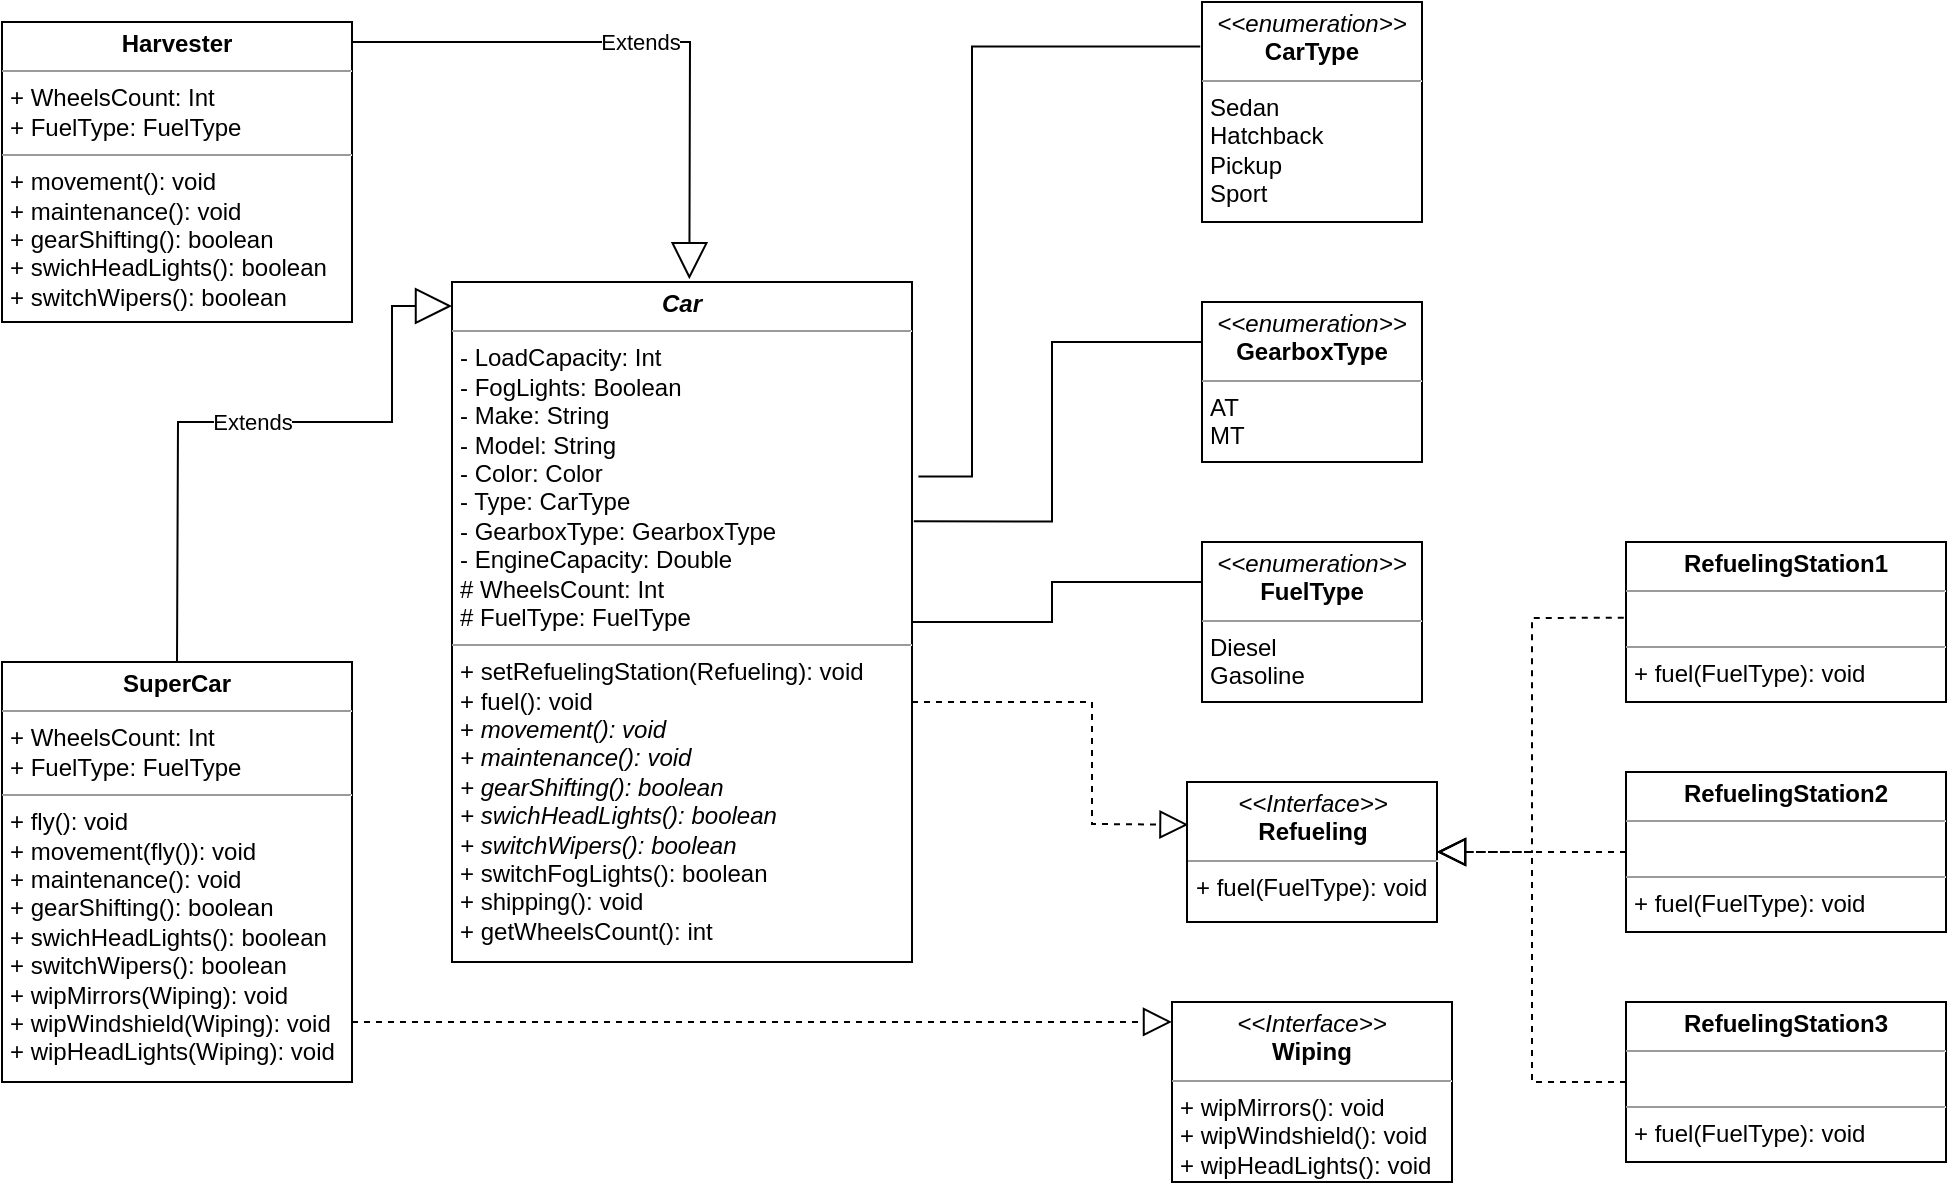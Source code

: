 <mxfile version="20.6.2" type="device"><diagram id="sjYUrGCQCqwIVw0eiuOm" name="Страница 1"><mxGraphModel dx="1024" dy="612" grid="1" gridSize="10" guides="1" tooltips="1" connect="1" arrows="1" fold="1" page="1" pageScale="1" pageWidth="1654" pageHeight="1169" math="0" shadow="0"><root><mxCell id="0"/><mxCell id="1" parent="0"/><mxCell id="6hgJEnGLAnA_up6zW6fK-1" value="&lt;p style=&quot;margin:0px;margin-top:4px;text-align:center;&quot;&gt;&lt;b&gt;&lt;i&gt;Car&lt;/i&gt;&lt;/b&gt;&lt;/p&gt;&lt;hr size=&quot;1&quot;&gt;&lt;p style=&quot;margin:0px;margin-left:4px;&quot;&gt;- LoadCapacity: Int&lt;/p&gt;&lt;p style=&quot;margin:0px;margin-left:4px;&quot;&gt;- FogLights: Boolean&lt;/p&gt;&lt;p style=&quot;margin:0px;margin-left:4px;&quot;&gt;- Make: String&lt;/p&gt;&lt;p style=&quot;margin:0px;margin-left:4px;&quot;&gt;- Model: String&lt;/p&gt;&lt;p style=&quot;margin:0px;margin-left:4px;&quot;&gt;- Color: Color&lt;/p&gt;&lt;p style=&quot;margin:0px;margin-left:4px;&quot;&gt;- Type: CarType&lt;/p&gt;&lt;p style=&quot;margin:0px;margin-left:4px;&quot;&gt;- GearboxType: GearboxType&lt;/p&gt;&lt;p style=&quot;margin:0px;margin-left:4px;&quot;&gt;- EngineCapacity: Double&lt;/p&gt;&lt;p style=&quot;margin:0px;margin-left:4px;&quot;&gt;# WheelsCount: Int&lt;/p&gt;&lt;p style=&quot;margin:0px;margin-left:4px;&quot;&gt;# FuelType: FuelType&lt;/p&gt;&lt;hr size=&quot;1&quot;&gt;&lt;p style=&quot;margin:0px;margin-left:4px;&quot;&gt;+&amp;nbsp;setRefuelingStation(Refueling): void&lt;/p&gt;&lt;p style=&quot;margin:0px;margin-left:4px;&quot;&gt;+ fuel(): void&lt;/p&gt;&lt;p style=&quot;margin:0px;margin-left:4px;&quot;&gt;+ &lt;i&gt;movement(): void&lt;/i&gt;&lt;/p&gt;&lt;p style=&quot;margin:0px;margin-left:4px;&quot;&gt;&lt;i style=&quot;&quot;&gt;+ maintenance(): void&lt;/i&gt;&lt;/p&gt;&lt;p style=&quot;margin:0px;margin-left:4px;&quot;&gt;&lt;i style=&quot;&quot;&gt;+ gearShifting(): boolean&lt;/i&gt;&lt;/p&gt;&lt;p style=&quot;margin:0px;margin-left:4px;&quot;&gt;&lt;i style=&quot;&quot;&gt;+ swichHeadLights(): boolean&lt;/i&gt;&lt;/p&gt;&lt;p style=&quot;margin:0px;margin-left:4px;&quot;&gt;&lt;i style=&quot;&quot;&gt;+ switchWipers(): boolean&lt;/i&gt;&lt;/p&gt;&lt;p style=&quot;margin:0px;margin-left:4px;&quot;&gt;+ switchFogLights(): boolean&lt;/p&gt;&lt;p style=&quot;margin:0px;margin-left:4px;&quot;&gt;+ shipping(): void&lt;/p&gt;&lt;p style=&quot;margin:0px;margin-left:4px;&quot;&gt;+ getWheelsCount(): int&lt;/p&gt;" style="verticalAlign=top;align=left;overflow=fill;fontSize=12;fontFamily=Helvetica;html=1;" parent="1" vertex="1"><mxGeometry x="360" y="250" width="230" height="340" as="geometry"/></mxCell><mxCell id="6hgJEnGLAnA_up6zW6fK-2" value="&lt;p style=&quot;margin:0px;margin-top:4px;text-align:center;&quot;&gt;&lt;i&gt;&amp;lt;&amp;lt;Interface&amp;gt;&amp;gt;&lt;/i&gt;&lt;br&gt;&lt;b&gt;Wiping&lt;/b&gt;&lt;/p&gt;&lt;hr size=&quot;1&quot;&gt;&lt;p style=&quot;margin:0px;margin-left:4px;&quot;&gt;+ wipMirrors(): void&lt;br&gt;+ wipWindshield(): void&lt;/p&gt;&lt;p style=&quot;margin:0px;margin-left:4px;&quot;&gt;+ wipHeadLights(): void&lt;/p&gt;" style="verticalAlign=top;align=left;overflow=fill;fontSize=12;fontFamily=Helvetica;html=1;" parent="1" vertex="1"><mxGeometry x="720" y="610" width="140" height="90" as="geometry"/></mxCell><mxCell id="6hgJEnGLAnA_up6zW6fK-3" value="&lt;p style=&quot;margin:0px;margin-top:4px;text-align:center;&quot;&gt;&lt;b&gt;RefuelingStation1&lt;/b&gt;&lt;/p&gt;&lt;hr size=&quot;1&quot;&gt;&lt;p style=&quot;margin:0px;margin-left:4px;&quot;&gt;&lt;br&gt;&lt;/p&gt;&lt;hr size=&quot;1&quot;&gt;&lt;p style=&quot;margin:0px;margin-left:4px;&quot;&gt;+ fuel(FuelType): void&lt;/p&gt;" style="verticalAlign=top;align=left;overflow=fill;fontSize=12;fontFamily=Helvetica;html=1;" parent="1" vertex="1"><mxGeometry x="947" y="380" width="160" height="80" as="geometry"/></mxCell><mxCell id="6hgJEnGLAnA_up6zW6fK-4" value="&lt;p style=&quot;margin:0px;margin-top:4px;text-align:center;&quot;&gt;&lt;b&gt;RefuelingStation2&lt;/b&gt;&lt;/p&gt;&lt;hr size=&quot;1&quot;&gt;&lt;p style=&quot;margin:0px;margin-left:4px;&quot;&gt;&lt;br&gt;&lt;/p&gt;&lt;hr size=&quot;1&quot;&gt;&lt;p style=&quot;margin:0px;margin-left:4px;&quot;&gt;+ fuel(FuelType): void&lt;/p&gt;" style="verticalAlign=top;align=left;overflow=fill;fontSize=12;fontFamily=Helvetica;html=1;" parent="1" vertex="1"><mxGeometry x="947" y="495" width="160" height="80" as="geometry"/></mxCell><mxCell id="6hgJEnGLAnA_up6zW6fK-5" value="&lt;p style=&quot;margin:0px;margin-top:4px;text-align:center;&quot;&gt;&lt;b&gt;RefuelingStation3&lt;/b&gt;&lt;/p&gt;&lt;hr size=&quot;1&quot;&gt;&lt;p style=&quot;margin:0px;margin-left:4px;&quot;&gt;&lt;br&gt;&lt;/p&gt;&lt;hr size=&quot;1&quot;&gt;&lt;p style=&quot;margin:0px;margin-left:4px;&quot;&gt;+ fuel(FuelType): void&lt;/p&gt;" style="verticalAlign=top;align=left;overflow=fill;fontSize=12;fontFamily=Helvetica;html=1;" parent="1" vertex="1"><mxGeometry x="947" y="610" width="160" height="80" as="geometry"/></mxCell><mxCell id="6hgJEnGLAnA_up6zW6fK-6" value="&lt;p style=&quot;margin:0px;margin-top:4px;text-align:center;&quot;&gt;&lt;i&gt;&amp;lt;&amp;lt;Interface&amp;gt;&amp;gt;&lt;/i&gt;&lt;br&gt;&lt;b&gt;Refueling&lt;/b&gt;&lt;/p&gt;&lt;hr size=&quot;1&quot;&gt;&lt;p style=&quot;margin:0px;margin-left:4px;&quot;&gt;+ fuel(FuelType): void&lt;br&gt;&lt;/p&gt;" style="verticalAlign=top;align=left;overflow=fill;fontSize=12;fontFamily=Helvetica;html=1;" parent="1" vertex="1"><mxGeometry x="727.5" y="500" width="125" height="70" as="geometry"/></mxCell><mxCell id="6hgJEnGLAnA_up6zW6fK-7" value="&lt;p style=&quot;margin:0px;margin-top:4px;text-align:center;&quot;&gt;&lt;i&gt;&amp;lt;&amp;lt;enumeration&amp;gt;&amp;gt;&lt;/i&gt;&lt;br&gt;&lt;b&gt;CarType&lt;/b&gt;&lt;/p&gt;&lt;hr size=&quot;1&quot;&gt;&lt;p style=&quot;margin:0px;margin-left:4px;&quot;&gt;Sedan&lt;/p&gt;&lt;p style=&quot;margin:0px;margin-left:4px;&quot;&gt;Hatchback&lt;/p&gt;&lt;p style=&quot;margin:0px;margin-left:4px;&quot;&gt;Pickup&lt;/p&gt;&lt;p style=&quot;margin:0px;margin-left:4px;&quot;&gt;Sport&lt;/p&gt;" style="verticalAlign=top;align=left;overflow=fill;fontSize=12;fontFamily=Helvetica;html=1;" parent="1" vertex="1"><mxGeometry x="735" y="110" width="110" height="110" as="geometry"/></mxCell><mxCell id="6hgJEnGLAnA_up6zW6fK-8" value="&lt;p style=&quot;margin:0px;margin-top:4px;text-align:center;&quot;&gt;&lt;i&gt;&amp;lt;&amp;lt;enumeration&amp;gt;&amp;gt;&lt;/i&gt;&lt;br&gt;&lt;b&gt;FuelType&lt;/b&gt;&lt;/p&gt;&lt;hr size=&quot;1&quot;&gt;&lt;p style=&quot;margin:0px;margin-left:4px;&quot;&gt;Diesel&lt;/p&gt;&lt;p style=&quot;margin:0px;margin-left:4px;&quot;&gt;Gasoline&lt;/p&gt;" style="verticalAlign=top;align=left;overflow=fill;fontSize=12;fontFamily=Helvetica;html=1;" parent="1" vertex="1"><mxGeometry x="735" y="380" width="110" height="80" as="geometry"/></mxCell><mxCell id="6hgJEnGLAnA_up6zW6fK-9" value="&lt;p style=&quot;margin:0px;margin-top:4px;text-align:center;&quot;&gt;&lt;i&gt;&amp;lt;&amp;lt;enumeration&amp;gt;&amp;gt;&lt;/i&gt;&lt;br&gt;&lt;b&gt;GearboxType&lt;/b&gt;&lt;/p&gt;&lt;hr size=&quot;1&quot;&gt;&lt;p style=&quot;margin:0px;margin-left:4px;&quot;&gt;AT&lt;/p&gt;&lt;p style=&quot;margin:0px;margin-left:4px;&quot;&gt;MT&lt;/p&gt;" style="verticalAlign=top;align=left;overflow=fill;fontSize=12;fontFamily=Helvetica;html=1;" parent="1" vertex="1"><mxGeometry x="735" y="260" width="110" height="80" as="geometry"/></mxCell><mxCell id="6hgJEnGLAnA_up6zW6fK-10" value="Extends" style="endArrow=block;endSize=16;endFill=0;html=1;rounded=0;entryX=0.516;entryY=-0.004;entryDx=0;entryDy=0;entryPerimeter=0;" parent="1" target="6hgJEnGLAnA_up6zW6fK-1" edge="1"><mxGeometry width="160" relative="1" as="geometry"><mxPoint x="310" y="130" as="sourcePoint"/><mxPoint x="478" y="250" as="targetPoint"/><Array as="points"><mxPoint x="479" y="130"/></Array></mxGeometry></mxCell><mxCell id="6hgJEnGLAnA_up6zW6fK-11" value="Extends" style="endArrow=block;endSize=16;endFill=0;html=1;rounded=0;exitX=0.5;exitY=0;exitDx=0;exitDy=0;" parent="1" source="6hgJEnGLAnA_up6zW6fK-14" edge="1"><mxGeometry width="160" relative="1" as="geometry"><mxPoint x="480.12" y="650.45" as="sourcePoint"/><mxPoint x="360" y="262" as="targetPoint"/><Array as="points"><mxPoint x="223" y="320"/><mxPoint x="330" y="320"/><mxPoint x="330" y="262"/></Array></mxGeometry></mxCell><mxCell id="6hgJEnGLAnA_up6zW6fK-13" value="" style="endArrow=block;dashed=1;endFill=0;endSize=12;html=1;rounded=0;entryX=0.006;entryY=0.305;entryDx=0;entryDy=0;entryPerimeter=0;" parent="1" target="6hgJEnGLAnA_up6zW6fK-6" edge="1"><mxGeometry width="160" relative="1" as="geometry"><mxPoint x="590" y="460" as="sourcePoint"/><mxPoint x="730" y="642.5" as="targetPoint"/><Array as="points"><mxPoint x="680" y="460"/><mxPoint x="680" y="521"/></Array></mxGeometry></mxCell><mxCell id="6hgJEnGLAnA_up6zW6fK-14" value="&lt;p style=&quot;margin:0px;margin-top:4px;text-align:center;&quot;&gt;&lt;b&gt;SuperCar&lt;/b&gt;&lt;/p&gt;&lt;hr size=&quot;1&quot;&gt;&lt;p style=&quot;margin: 0px 0px 0px 4px;&quot;&gt;+ WheelsCount: Int&lt;/p&gt;&lt;p style=&quot;margin: 0px 0px 0px 4px;&quot;&gt;+ FuelType: FuelType&lt;/p&gt;&lt;hr size=&quot;1&quot;&gt;&lt;p style=&quot;margin: 0px 0px 0px 4px;&quot;&gt;+ fly(): void&lt;/p&gt;&lt;p style=&quot;margin: 0px 0px 0px 4px;&quot;&gt;+&amp;nbsp;movement(fly()): void&lt;/p&gt;&lt;p style=&quot;margin: 0px 0px 0px 4px;&quot;&gt;+ maintenance(): void&lt;/p&gt;&lt;p style=&quot;margin: 0px 0px 0px 4px;&quot;&gt;+ gearShifting(): boolean&lt;/p&gt;&lt;p style=&quot;margin: 0px 0px 0px 4px;&quot;&gt;+ swichHeadLights(): boolean&lt;/p&gt;&lt;p style=&quot;margin: 0px 0px 0px 4px;&quot;&gt;+ switchWipers(): boolean&lt;/p&gt;&lt;p style=&quot;margin: 0px 0px 0px 4px;&quot;&gt;+ wipMirrors(Wiping): void&lt;br&gt;+ wipWindshield(Wiping&lt;span style=&quot;background-color: initial;&quot;&gt;): void&lt;/span&gt;&lt;/p&gt;&lt;p style=&quot;margin: 0px 0px 0px 4px;&quot;&gt;+ wipHeadLights(Wiping): void&lt;/p&gt;" style="verticalAlign=top;align=left;overflow=fill;fontSize=12;fontFamily=Helvetica;html=1;" parent="1" vertex="1"><mxGeometry x="135" y="440" width="175" height="210" as="geometry"/></mxCell><mxCell id="6hgJEnGLAnA_up6zW6fK-15" value="&lt;p style=&quot;margin:0px;margin-top:4px;text-align:center;&quot;&gt;&lt;b&gt;Harvester&lt;/b&gt;&lt;/p&gt;&lt;hr size=&quot;1&quot;&gt;&lt;p style=&quot;margin: 0px 0px 0px 4px;&quot;&gt;+ WheelsCount: Int&lt;/p&gt;&lt;p style=&quot;margin: 0px 0px 0px 4px;&quot;&gt;+ FuelType: FuelType&lt;/p&gt;&lt;hr size=&quot;1&quot;&gt;&lt;p style=&quot;margin: 0px 0px 0px 4px;&quot;&gt;+&amp;nbsp;movement(): void&lt;/p&gt;&lt;p style=&quot;margin: 0px 0px 0px 4px;&quot;&gt;+ maintenance(): void&lt;/p&gt;&lt;p style=&quot;margin: 0px 0px 0px 4px;&quot;&gt;+ gearShifting(): boolean&lt;/p&gt;&lt;p style=&quot;margin: 0px 0px 0px 4px;&quot;&gt;+ swichHeadLights(): boolean&lt;/p&gt;&lt;p style=&quot;margin: 0px 0px 0px 4px;&quot;&gt;+ switchWipers(): boolean&lt;/p&gt;" style="verticalAlign=top;align=left;overflow=fill;fontSize=12;fontFamily=Helvetica;html=1;" parent="1" vertex="1"><mxGeometry x="135" y="120" width="175" height="150" as="geometry"/></mxCell><mxCell id="6hgJEnGLAnA_up6zW6fK-16" value="" style="endArrow=block;dashed=1;endFill=0;endSize=12;html=1;rounded=0;entryX=1;entryY=0.5;entryDx=0;entryDy=0;exitX=0;exitY=0.5;exitDx=0;exitDy=0;fontStyle=1" parent="1" source="6hgJEnGLAnA_up6zW6fK-4" target="6hgJEnGLAnA_up6zW6fK-6" edge="1"><mxGeometry width="160" relative="1" as="geometry"><mxPoint x="940" y="530" as="sourcePoint"/><mxPoint x="790" y="440" as="targetPoint"/></mxGeometry></mxCell><mxCell id="6hgJEnGLAnA_up6zW6fK-17" value="" style="endArrow=block;dashed=1;endFill=0;endSize=12;html=1;rounded=0;entryX=1;entryY=0.5;entryDx=0;entryDy=0;exitX=-0.007;exitY=0.473;exitDx=0;exitDy=0;exitPerimeter=0;" parent="1" source="6hgJEnGLAnA_up6zW6fK-3" target="6hgJEnGLAnA_up6zW6fK-6" edge="1"><mxGeometry width="160" relative="1" as="geometry"><mxPoint x="957" y="545" as="sourcePoint"/><mxPoint x="862.5" y="545" as="targetPoint"/><Array as="points"><mxPoint x="900" y="418"/><mxPoint x="900" y="535"/></Array></mxGeometry></mxCell><mxCell id="6hgJEnGLAnA_up6zW6fK-18" value="" style="endArrow=block;dashed=1;endFill=0;endSize=12;html=1;rounded=0;entryX=1;entryY=0.5;entryDx=0;entryDy=0;exitX=0;exitY=0.5;exitDx=0;exitDy=0;fontStyle=1" parent="1" source="6hgJEnGLAnA_up6zW6fK-5" target="6hgJEnGLAnA_up6zW6fK-6" edge="1"><mxGeometry width="160" relative="1" as="geometry"><mxPoint x="957" y="545" as="sourcePoint"/><mxPoint x="862.5" y="545" as="targetPoint"/><Array as="points"><mxPoint x="900" y="650"/><mxPoint x="900" y="535"/></Array></mxGeometry></mxCell><mxCell id="6hgJEnGLAnA_up6zW6fK-19" value="" style="endArrow=none;html=1;edgeStyle=orthogonalEdgeStyle;rounded=0;entryX=-0.008;entryY=0.202;entryDx=0;entryDy=0;entryPerimeter=0;exitX=1.014;exitY=0.286;exitDx=0;exitDy=0;exitPerimeter=0;" parent="1" source="6hgJEnGLAnA_up6zW6fK-1" target="6hgJEnGLAnA_up6zW6fK-7" edge="1"><mxGeometry relative="1" as="geometry"><mxPoint x="470" y="240" as="sourcePoint"/><mxPoint x="630" y="240" as="targetPoint"/><Array as="points"><mxPoint x="620" y="347"/><mxPoint x="620" y="132"/></Array></mxGeometry></mxCell><mxCell id="6hgJEnGLAnA_up6zW6fK-20" value="" style="endArrow=none;html=1;edgeStyle=orthogonalEdgeStyle;rounded=0;entryX=0;entryY=0.25;entryDx=0;entryDy=0;exitX=1.004;exitY=0.352;exitDx=0;exitDy=0;exitPerimeter=0;" parent="1" source="6hgJEnGLAnA_up6zW6fK-1" target="6hgJEnGLAnA_up6zW6fK-9" edge="1"><mxGeometry relative="1" as="geometry"><mxPoint x="470" y="240" as="sourcePoint"/><mxPoint x="630" y="240" as="targetPoint"/><Array as="points"><mxPoint x="660" y="370"/><mxPoint x="660" y="280"/></Array></mxGeometry></mxCell><mxCell id="6hgJEnGLAnA_up6zW6fK-21" value="" style="endArrow=none;html=1;edgeStyle=orthogonalEdgeStyle;rounded=0;entryX=0;entryY=0.25;entryDx=0;entryDy=0;exitX=1;exitY=0.5;exitDx=0;exitDy=0;" parent="1" source="6hgJEnGLAnA_up6zW6fK-1" target="6hgJEnGLAnA_up6zW6fK-8" edge="1"><mxGeometry relative="1" as="geometry"><mxPoint x="470" y="240" as="sourcePoint"/><mxPoint x="630" y="240" as="targetPoint"/><Array as="points"><mxPoint x="660" y="420"/><mxPoint x="660" y="400"/></Array></mxGeometry></mxCell><mxCell id="6hgJEnGLAnA_up6zW6fK-22" value="" style="endArrow=block;dashed=1;endFill=0;endSize=12;html=1;rounded=0;fontColor=#000000;entryX=0;entryY=0.111;entryDx=0;entryDy=0;entryPerimeter=0;" parent="1" target="6hgJEnGLAnA_up6zW6fK-2" edge="1"><mxGeometry width="160" relative="1" as="geometry"><mxPoint x="310" y="620" as="sourcePoint"/><mxPoint x="590" y="550" as="targetPoint"/></mxGeometry></mxCell></root></mxGraphModel></diagram></mxfile>